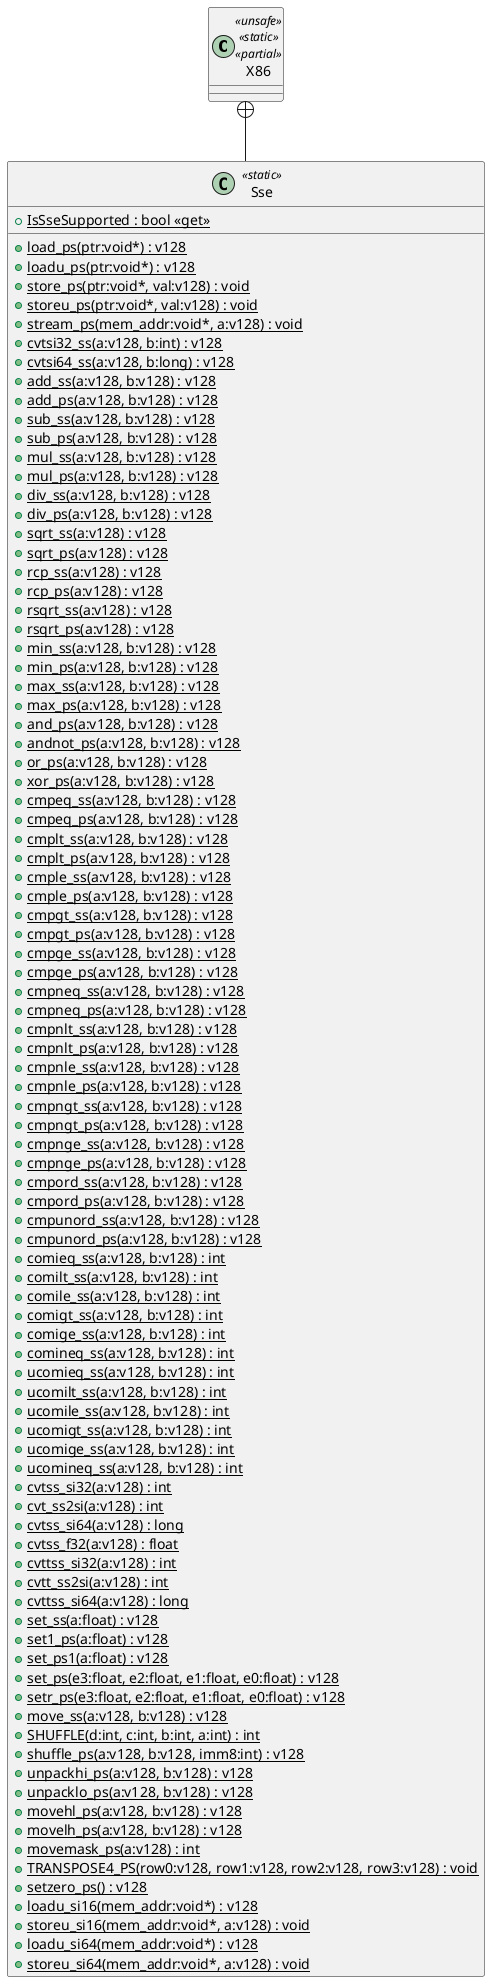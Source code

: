 @startuml
class X86 <<unsafe>> <<static>> <<partial>> {
}
class Sse <<static>> {
    + {static} IsSseSupported : bool <<get>>
    + {static} load_ps(ptr:void*) : v128
    + {static} loadu_ps(ptr:void*) : v128
    + {static} store_ps(ptr:void*, val:v128) : void
    + {static} storeu_ps(ptr:void*, val:v128) : void
    + {static} stream_ps(mem_addr:void*, a:v128) : void
    + {static} cvtsi32_ss(a:v128, b:int) : v128
    + {static} cvtsi64_ss(a:v128, b:long) : v128
    + {static} add_ss(a:v128, b:v128) : v128
    + {static} add_ps(a:v128, b:v128) : v128
    + {static} sub_ss(a:v128, b:v128) : v128
    + {static} sub_ps(a:v128, b:v128) : v128
    + {static} mul_ss(a:v128, b:v128) : v128
    + {static} mul_ps(a:v128, b:v128) : v128
    + {static} div_ss(a:v128, b:v128) : v128
    + {static} div_ps(a:v128, b:v128) : v128
    + {static} sqrt_ss(a:v128) : v128
    + {static} sqrt_ps(a:v128) : v128
    + {static} rcp_ss(a:v128) : v128
    + {static} rcp_ps(a:v128) : v128
    + {static} rsqrt_ss(a:v128) : v128
    + {static} rsqrt_ps(a:v128) : v128
    + {static} min_ss(a:v128, b:v128) : v128
    + {static} min_ps(a:v128, b:v128) : v128
    + {static} max_ss(a:v128, b:v128) : v128
    + {static} max_ps(a:v128, b:v128) : v128
    + {static} and_ps(a:v128, b:v128) : v128
    + {static} andnot_ps(a:v128, b:v128) : v128
    + {static} or_ps(a:v128, b:v128) : v128
    + {static} xor_ps(a:v128, b:v128) : v128
    + {static} cmpeq_ss(a:v128, b:v128) : v128
    + {static} cmpeq_ps(a:v128, b:v128) : v128
    + {static} cmplt_ss(a:v128, b:v128) : v128
    + {static} cmplt_ps(a:v128, b:v128) : v128
    + {static} cmple_ss(a:v128, b:v128) : v128
    + {static} cmple_ps(a:v128, b:v128) : v128
    + {static} cmpgt_ss(a:v128, b:v128) : v128
    + {static} cmpgt_ps(a:v128, b:v128) : v128
    + {static} cmpge_ss(a:v128, b:v128) : v128
    + {static} cmpge_ps(a:v128, b:v128) : v128
    + {static} cmpneq_ss(a:v128, b:v128) : v128
    + {static} cmpneq_ps(a:v128, b:v128) : v128
    + {static} cmpnlt_ss(a:v128, b:v128) : v128
    + {static} cmpnlt_ps(a:v128, b:v128) : v128
    + {static} cmpnle_ss(a:v128, b:v128) : v128
    + {static} cmpnle_ps(a:v128, b:v128) : v128
    + {static} cmpngt_ss(a:v128, b:v128) : v128
    + {static} cmpngt_ps(a:v128, b:v128) : v128
    + {static} cmpnge_ss(a:v128, b:v128) : v128
    + {static} cmpnge_ps(a:v128, b:v128) : v128
    + {static} cmpord_ss(a:v128, b:v128) : v128
    + {static} cmpord_ps(a:v128, b:v128) : v128
    + {static} cmpunord_ss(a:v128, b:v128) : v128
    + {static} cmpunord_ps(a:v128, b:v128) : v128
    + {static} comieq_ss(a:v128, b:v128) : int
    + {static} comilt_ss(a:v128, b:v128) : int
    + {static} comile_ss(a:v128, b:v128) : int
    + {static} comigt_ss(a:v128, b:v128) : int
    + {static} comige_ss(a:v128, b:v128) : int
    + {static} comineq_ss(a:v128, b:v128) : int
    + {static} ucomieq_ss(a:v128, b:v128) : int
    + {static} ucomilt_ss(a:v128, b:v128) : int
    + {static} ucomile_ss(a:v128, b:v128) : int
    + {static} ucomigt_ss(a:v128, b:v128) : int
    + {static} ucomige_ss(a:v128, b:v128) : int
    + {static} ucomineq_ss(a:v128, b:v128) : int
    + {static} cvtss_si32(a:v128) : int
    + {static} cvt_ss2si(a:v128) : int
    + {static} cvtss_si64(a:v128) : long
    + {static} cvtss_f32(a:v128) : float
    + {static} cvttss_si32(a:v128) : int
    + {static} cvtt_ss2si(a:v128) : int
    + {static} cvttss_si64(a:v128) : long
    + {static} set_ss(a:float) : v128
    + {static} set1_ps(a:float) : v128
    + {static} set_ps1(a:float) : v128
    + {static} set_ps(e3:float, e2:float, e1:float, e0:float) : v128
    + {static} setr_ps(e3:float, e2:float, e1:float, e0:float) : v128
    + {static} move_ss(a:v128, b:v128) : v128
    + {static} SHUFFLE(d:int, c:int, b:int, a:int) : int
    + {static} shuffle_ps(a:v128, b:v128, imm8:int) : v128
    + {static} unpackhi_ps(a:v128, b:v128) : v128
    + {static} unpacklo_ps(a:v128, b:v128) : v128
    + {static} movehl_ps(a:v128, b:v128) : v128
    + {static} movelh_ps(a:v128, b:v128) : v128
    + {static} movemask_ps(a:v128) : int
    + {static} TRANSPOSE4_PS(row0:v128, row1:v128, row2:v128, row3:v128) : void
    + {static} setzero_ps() : v128
    + {static} loadu_si16(mem_addr:void*) : v128
    + {static} storeu_si16(mem_addr:void*, a:v128) : void
    + {static} loadu_si64(mem_addr:void*) : v128
    + {static} storeu_si64(mem_addr:void*, a:v128) : void
}
X86 +-- Sse
@enduml
